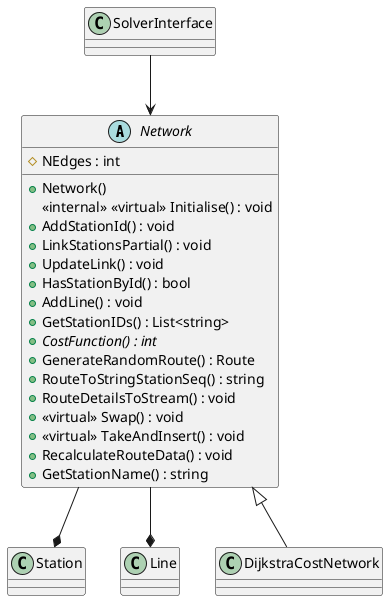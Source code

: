 @startuml
abstract class Network {
    # NEdges : int
    + Network()
    <<internal>> <<virtual>> Initialise() : void
    + AddStationId() : void
    + LinkStationsPartial() : void
    + UpdateLink() : void
    + HasStationById() : bool
    + AddLine() : void
    + GetStationIDs() : List<string>
    + {abstract} CostFunction() : int
    + GenerateRandomRoute() : Route
    + RouteToStringStationSeq() : string
    + RouteDetailsToStream() : void
    + <<virtual>> Swap() : void
    + <<virtual>> TakeAndInsert() : void
    + RecalculateRouteData() : void
    + GetStationName() : string
}

Network --* Station
Network --* Line
Network <|-- DijkstraCostNetwork
SolverInterface --> Network 

@enduml